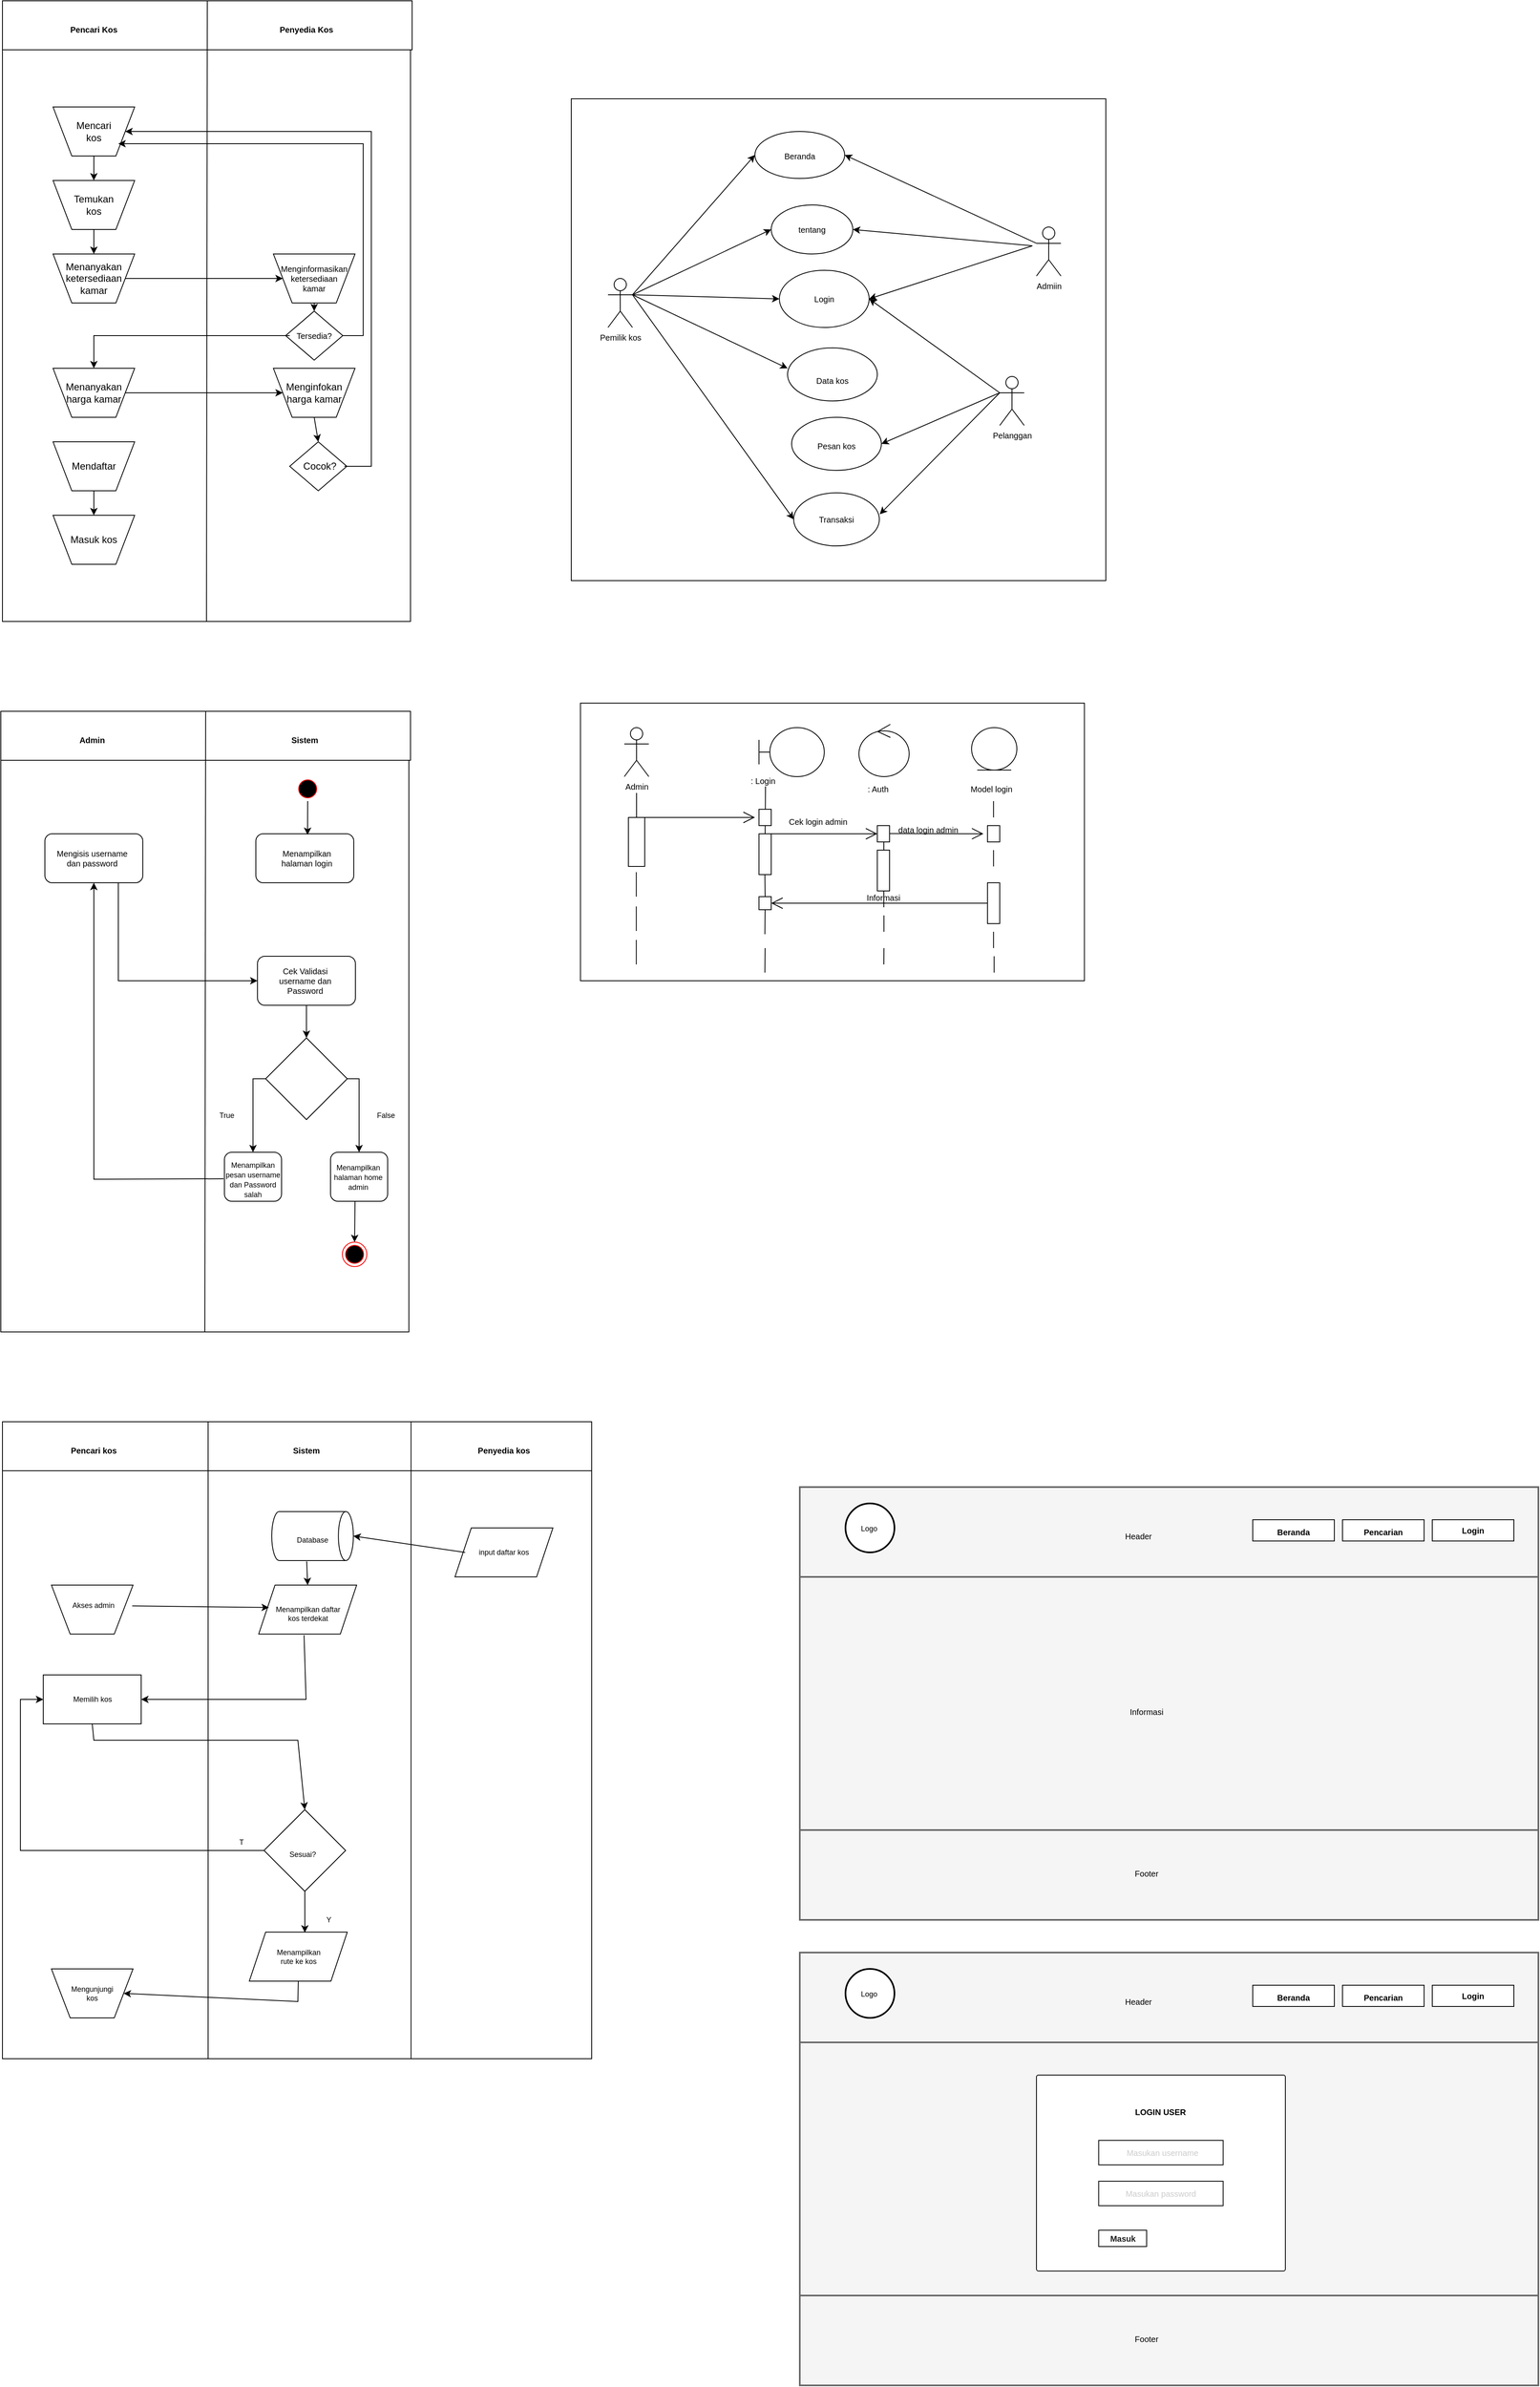<mxfile version="20.2.2" type="github">
  <diagram id="PYATxyedYa0FszgpphmH" name="Halaman-1">
    <mxGraphModel dx="2200" dy="1262" grid="1" gridSize="10" guides="1" tooltips="1" connect="1" arrows="1" fold="1" page="1" pageScale="1" pageWidth="827" pageHeight="1169" math="0" shadow="0">
      <root>
        <mxCell id="0" />
        <mxCell id="1" parent="0" />
        <mxCell id="aMIYp8ddDQIwAxlFogpo-73" value="" style="rounded=0;whiteSpace=wrap;html=1;fontSize=10;strokeWidth=1;" vertex="1" parent="1">
          <mxGeometry x="835" y="180" width="655" height="590" as="geometry" />
        </mxCell>
        <mxCell id="aMIYp8ddDQIwAxlFogpo-2" value="" style="rounded=0;whiteSpace=wrap;html=1;" vertex="1" parent="1">
          <mxGeometry x="138" y="60" width="500" height="760" as="geometry" />
        </mxCell>
        <mxCell id="aMIYp8ddDQIwAxlFogpo-3" value="" style="verticalLabelPosition=middle;verticalAlign=middle;html=1;shape=trapezoid;perimeter=trapezoidPerimeter;whiteSpace=wrap;size=0.23;arcSize=10;flipV=1;labelPosition=center;align=center;" vertex="1" parent="1">
          <mxGeometry x="200" y="190" width="100" height="60" as="geometry" />
        </mxCell>
        <mxCell id="aMIYp8ddDQIwAxlFogpo-4" value="Mencari kos" style="text;html=1;strokeColor=none;fillColor=none;align=center;verticalAlign=middle;whiteSpace=wrap;rounded=0;" vertex="1" parent="1">
          <mxGeometry x="220" y="205" width="60" height="30" as="geometry" />
        </mxCell>
        <mxCell id="aMIYp8ddDQIwAxlFogpo-5" value="" style="verticalLabelPosition=middle;verticalAlign=middle;html=1;shape=trapezoid;perimeter=trapezoidPerimeter;whiteSpace=wrap;size=0.23;arcSize=10;flipV=1;labelPosition=center;align=center;" vertex="1" parent="1">
          <mxGeometry x="200" y="280" width="100" height="60" as="geometry" />
        </mxCell>
        <mxCell id="aMIYp8ddDQIwAxlFogpo-6" value="Temukan kos" style="text;html=1;strokeColor=none;fillColor=none;align=center;verticalAlign=middle;whiteSpace=wrap;rounded=0;" vertex="1" parent="1">
          <mxGeometry x="220" y="295" width="60" height="30" as="geometry" />
        </mxCell>
        <mxCell id="aMIYp8ddDQIwAxlFogpo-7" value="" style="verticalLabelPosition=middle;verticalAlign=middle;html=1;shape=trapezoid;perimeter=trapezoidPerimeter;whiteSpace=wrap;size=0.23;arcSize=10;flipV=1;labelPosition=center;align=center;" vertex="1" parent="1">
          <mxGeometry x="200" y="370" width="100" height="60" as="geometry" />
        </mxCell>
        <mxCell id="aMIYp8ddDQIwAxlFogpo-8" value="Menanyakan ketersediaan kamar" style="text;html=1;strokeColor=none;fillColor=none;align=center;verticalAlign=middle;whiteSpace=wrap;rounded=0;" vertex="1" parent="1">
          <mxGeometry x="220" y="385" width="60" height="30" as="geometry" />
        </mxCell>
        <mxCell id="aMIYp8ddDQIwAxlFogpo-9" value="" style="verticalLabelPosition=middle;verticalAlign=middle;html=1;shape=trapezoid;perimeter=trapezoidPerimeter;whiteSpace=wrap;size=0.23;arcSize=10;flipV=1;labelPosition=center;align=center;" vertex="1" parent="1">
          <mxGeometry x="200" y="510" width="100" height="60" as="geometry" />
        </mxCell>
        <mxCell id="aMIYp8ddDQIwAxlFogpo-10" value="Menanyakan harga kamar" style="text;html=1;strokeColor=none;fillColor=none;align=center;verticalAlign=middle;whiteSpace=wrap;rounded=0;" vertex="1" parent="1">
          <mxGeometry x="220" y="525" width="60" height="30" as="geometry" />
        </mxCell>
        <mxCell id="aMIYp8ddDQIwAxlFogpo-13" value="" style="verticalLabelPosition=middle;verticalAlign=middle;html=1;shape=trapezoid;perimeter=trapezoidPerimeter;whiteSpace=wrap;size=0.23;arcSize=10;flipV=1;labelPosition=center;align=center;" vertex="1" parent="1">
          <mxGeometry x="200" y="600" width="100" height="60" as="geometry" />
        </mxCell>
        <mxCell id="aMIYp8ddDQIwAxlFogpo-14" value="Mendaftar" style="text;html=1;strokeColor=none;fillColor=none;align=center;verticalAlign=middle;whiteSpace=wrap;rounded=0;" vertex="1" parent="1">
          <mxGeometry x="220" y="615" width="60" height="30" as="geometry" />
        </mxCell>
        <mxCell id="aMIYp8ddDQIwAxlFogpo-15" value="" style="verticalLabelPosition=middle;verticalAlign=middle;html=1;shape=trapezoid;perimeter=trapezoidPerimeter;whiteSpace=wrap;size=0.23;arcSize=10;flipV=1;labelPosition=center;align=center;" vertex="1" parent="1">
          <mxGeometry x="200" y="690" width="100" height="60" as="geometry" />
        </mxCell>
        <mxCell id="aMIYp8ddDQIwAxlFogpo-16" value="Masuk kos" style="text;html=1;strokeColor=none;fillColor=none;align=center;verticalAlign=middle;whiteSpace=wrap;rounded=0;" vertex="1" parent="1">
          <mxGeometry x="220" y="705" width="60" height="30" as="geometry" />
        </mxCell>
        <mxCell id="aMIYp8ddDQIwAxlFogpo-17" value="" style="verticalLabelPosition=middle;verticalAlign=middle;html=1;shape=trapezoid;perimeter=trapezoidPerimeter;whiteSpace=wrap;size=0.23;arcSize=10;flipV=1;labelPosition=center;align=center;" vertex="1" parent="1">
          <mxGeometry x="470" y="370" width="100" height="60" as="geometry" />
        </mxCell>
        <mxCell id="aMIYp8ddDQIwAxlFogpo-18" value="Menginformasikan&lt;br style=&quot;font-size: 10px;&quot;&gt;ketersediaan kamar&lt;br style=&quot;font-size: 10px;&quot;&gt;" style="text;html=1;strokeColor=none;fillColor=none;align=center;verticalAlign=middle;whiteSpace=wrap;rounded=0;fontSize=10;" vertex="1" parent="1">
          <mxGeometry x="490" y="385" width="60" height="30" as="geometry" />
        </mxCell>
        <mxCell id="aMIYp8ddDQIwAxlFogpo-19" value="" style="verticalLabelPosition=middle;verticalAlign=middle;html=1;shape=trapezoid;perimeter=trapezoidPerimeter;whiteSpace=wrap;size=0.23;arcSize=10;flipV=1;labelPosition=center;align=center;" vertex="1" parent="1">
          <mxGeometry x="470" y="510" width="100" height="60" as="geometry" />
        </mxCell>
        <mxCell id="aMIYp8ddDQIwAxlFogpo-20" value="Menginfokan harga kamar" style="text;html=1;strokeColor=none;fillColor=none;align=center;verticalAlign=middle;whiteSpace=wrap;rounded=0;" vertex="1" parent="1">
          <mxGeometry x="490" y="525" width="60" height="30" as="geometry" />
        </mxCell>
        <mxCell id="aMIYp8ddDQIwAxlFogpo-21" value="" style="strokeWidth=1;html=1;shape=mxgraph.flowchart.decision;whiteSpace=wrap;" vertex="1" parent="1">
          <mxGeometry x="485" y="440" width="70" height="60" as="geometry" />
        </mxCell>
        <mxCell id="aMIYp8ddDQIwAxlFogpo-22" value="" style="strokeWidth=1;html=1;shape=mxgraph.flowchart.decision;whiteSpace=wrap;" vertex="1" parent="1">
          <mxGeometry x="490" y="600" width="70" height="60" as="geometry" />
        </mxCell>
        <mxCell id="aMIYp8ddDQIwAxlFogpo-23" value="Tersedia?" style="text;html=1;strokeColor=none;fillColor=none;align=center;verticalAlign=middle;whiteSpace=wrap;rounded=0;fontSize=10;" vertex="1" parent="1">
          <mxGeometry x="490" y="455" width="60" height="30" as="geometry" />
        </mxCell>
        <mxCell id="aMIYp8ddDQIwAxlFogpo-24" value="Cocok?" style="text;html=1;strokeColor=none;fillColor=none;align=center;verticalAlign=middle;whiteSpace=wrap;rounded=0;" vertex="1" parent="1">
          <mxGeometry x="497" y="615" width="60" height="30" as="geometry" />
        </mxCell>
        <mxCell id="aMIYp8ddDQIwAxlFogpo-27" value="" style="endArrow=classic;html=1;rounded=0;fontSize=10;exitX=0.5;exitY=1;exitDx=0;exitDy=0;" edge="1" parent="1" source="aMIYp8ddDQIwAxlFogpo-3" target="aMIYp8ddDQIwAxlFogpo-5">
          <mxGeometry width="50" height="50" relative="1" as="geometry">
            <mxPoint x="350" y="490" as="sourcePoint" />
            <mxPoint x="400" y="440" as="targetPoint" />
          </mxGeometry>
        </mxCell>
        <mxCell id="aMIYp8ddDQIwAxlFogpo-29" value="" style="endArrow=classic;html=1;rounded=0;fontSize=10;exitX=0.5;exitY=1;exitDx=0;exitDy=0;entryX=0.5;entryY=0;entryDx=0;entryDy=0;" edge="1" parent="1" source="aMIYp8ddDQIwAxlFogpo-5" target="aMIYp8ddDQIwAxlFogpo-7">
          <mxGeometry width="50" height="50" relative="1" as="geometry">
            <mxPoint x="260" y="260" as="sourcePoint" />
            <mxPoint x="260" y="290.0" as="targetPoint" />
          </mxGeometry>
        </mxCell>
        <mxCell id="aMIYp8ddDQIwAxlFogpo-30" value="" style="endArrow=classic;html=1;rounded=0;fontSize=10;exitX=1;exitY=0.5;exitDx=0;exitDy=0;entryX=0;entryY=0.5;entryDx=0;entryDy=0;" edge="1" parent="1" source="aMIYp8ddDQIwAxlFogpo-7" target="aMIYp8ddDQIwAxlFogpo-17">
          <mxGeometry width="50" height="50" relative="1" as="geometry">
            <mxPoint x="260" y="350.0" as="sourcePoint" />
            <mxPoint x="260" y="380.0" as="targetPoint" />
          </mxGeometry>
        </mxCell>
        <mxCell id="aMIYp8ddDQIwAxlFogpo-31" value="" style="endArrow=classic;html=1;rounded=0;fontSize=10;exitX=0.5;exitY=1;exitDx=0;exitDy=0;entryX=0.5;entryY=0;entryDx=0;entryDy=0;entryPerimeter=0;" edge="1" parent="1" source="aMIYp8ddDQIwAxlFogpo-17" target="aMIYp8ddDQIwAxlFogpo-21">
          <mxGeometry width="50" height="50" relative="1" as="geometry">
            <mxPoint x="298.5" y="410.0" as="sourcePoint" />
            <mxPoint x="491.5" y="410.0" as="targetPoint" />
          </mxGeometry>
        </mxCell>
        <mxCell id="aMIYp8ddDQIwAxlFogpo-32" value="" style="endArrow=classic;html=1;rounded=0;fontSize=10;entryX=1;entryY=0.5;entryDx=0;entryDy=0;exitX=1;exitY=0.5;exitDx=0;exitDy=0;" edge="1" parent="1" source="aMIYp8ddDQIwAxlFogpo-24" target="aMIYp8ddDQIwAxlFogpo-3">
          <mxGeometry width="50" height="50" relative="1" as="geometry">
            <mxPoint x="350" y="490" as="sourcePoint" />
            <mxPoint x="400" y="440" as="targetPoint" />
            <Array as="points">
              <mxPoint x="590" y="630" />
              <mxPoint x="590" y="220" />
            </Array>
          </mxGeometry>
        </mxCell>
        <mxCell id="aMIYp8ddDQIwAxlFogpo-34" value="" style="endArrow=classic;html=1;rounded=0;fontSize=10;entryX=1;entryY=1;entryDx=0;entryDy=0;exitX=1;exitY=0.5;exitDx=0;exitDy=0;exitPerimeter=0;" edge="1" parent="1" source="aMIYp8ddDQIwAxlFogpo-21" target="aMIYp8ddDQIwAxlFogpo-4">
          <mxGeometry width="50" height="50" relative="1" as="geometry">
            <mxPoint x="350" y="490" as="sourcePoint" />
            <mxPoint x="400" y="440" as="targetPoint" />
            <Array as="points">
              <mxPoint x="580" y="470" />
              <mxPoint x="580" y="235" />
            </Array>
          </mxGeometry>
        </mxCell>
        <mxCell id="aMIYp8ddDQIwAxlFogpo-35" value="" style="endArrow=classic;html=1;rounded=0;fontSize=10;exitX=0;exitY=0.5;exitDx=0;exitDy=0;entryX=0.5;entryY=0;entryDx=0;entryDy=0;" edge="1" parent="1" source="aMIYp8ddDQIwAxlFogpo-23" target="aMIYp8ddDQIwAxlFogpo-9">
          <mxGeometry width="50" height="50" relative="1" as="geometry">
            <mxPoint x="350" y="490" as="sourcePoint" />
            <mxPoint x="400" y="440" as="targetPoint" />
            <Array as="points">
              <mxPoint x="250" y="470" />
            </Array>
          </mxGeometry>
        </mxCell>
        <mxCell id="aMIYp8ddDQIwAxlFogpo-36" value="" style="endArrow=classic;html=1;rounded=0;fontSize=10;exitX=1;exitY=0.5;exitDx=0;exitDy=0;entryX=0;entryY=0.5;entryDx=0;entryDy=0;" edge="1" parent="1" source="aMIYp8ddDQIwAxlFogpo-9" target="aMIYp8ddDQIwAxlFogpo-19">
          <mxGeometry width="50" height="50" relative="1" as="geometry">
            <mxPoint x="300" y="490" as="sourcePoint" />
            <mxPoint x="350" y="440" as="targetPoint" />
          </mxGeometry>
        </mxCell>
        <mxCell id="aMIYp8ddDQIwAxlFogpo-37" value="" style="endArrow=classic;html=1;rounded=0;fontSize=10;entryX=0.5;entryY=0;entryDx=0;entryDy=0;entryPerimeter=0;exitX=0.5;exitY=1;exitDx=0;exitDy=0;" edge="1" parent="1" source="aMIYp8ddDQIwAxlFogpo-19" target="aMIYp8ddDQIwAxlFogpo-22">
          <mxGeometry width="50" height="50" relative="1" as="geometry">
            <mxPoint x="300" y="580" as="sourcePoint" />
            <mxPoint x="350" y="530" as="targetPoint" />
          </mxGeometry>
        </mxCell>
        <mxCell id="aMIYp8ddDQIwAxlFogpo-38" value="" style="endArrow=classic;html=1;rounded=0;fontSize=10;entryX=0.5;entryY=0;entryDx=0;entryDy=0;exitX=0.5;exitY=1;exitDx=0;exitDy=0;" edge="1" parent="1" source="aMIYp8ddDQIwAxlFogpo-13" target="aMIYp8ddDQIwAxlFogpo-15">
          <mxGeometry width="50" height="50" relative="1" as="geometry">
            <mxPoint x="200" y="610" as="sourcePoint" />
            <mxPoint x="250" y="560" as="targetPoint" />
          </mxGeometry>
        </mxCell>
        <mxCell id="aMIYp8ddDQIwAxlFogpo-39" value="" style="rounded=0;whiteSpace=wrap;html=1;fontSize=10;strokeWidth=1;" vertex="1" parent="1">
          <mxGeometry x="138" y="60" width="502" height="60" as="geometry" />
        </mxCell>
        <mxCell id="aMIYp8ddDQIwAxlFogpo-40" value="" style="endArrow=none;html=1;rounded=0;fontSize=10;entryX=0.5;entryY=0;entryDx=0;entryDy=0;exitX=0.5;exitY=1;exitDx=0;exitDy=0;" edge="1" parent="1" source="aMIYp8ddDQIwAxlFogpo-2" target="aMIYp8ddDQIwAxlFogpo-39">
          <mxGeometry width="50" height="50" relative="1" as="geometry">
            <mxPoint x="200" y="290" as="sourcePoint" />
            <mxPoint x="250" y="240" as="targetPoint" />
          </mxGeometry>
        </mxCell>
        <mxCell id="aMIYp8ddDQIwAxlFogpo-41" value="&lt;b&gt;Pencari Kos&lt;/b&gt;" style="text;html=1;strokeColor=none;fillColor=none;align=center;verticalAlign=middle;whiteSpace=wrap;rounded=0;fontSize=10;" vertex="1" parent="1">
          <mxGeometry x="220" y="80" width="60" height="30" as="geometry" />
        </mxCell>
        <mxCell id="aMIYp8ddDQIwAxlFogpo-42" value="&lt;b&gt;Penyedia Kos&lt;/b&gt;" style="text;html=1;strokeColor=none;fillColor=none;align=center;verticalAlign=middle;whiteSpace=wrap;rounded=0;fontSize=10;" vertex="1" parent="1">
          <mxGeometry x="468" y="80" width="85" height="30" as="geometry" />
        </mxCell>
        <mxCell id="aMIYp8ddDQIwAxlFogpo-43" value="Pemilik kos" style="shape=umlActor;verticalLabelPosition=bottom;verticalAlign=top;html=1;outlineConnect=0;fontSize=10;strokeWidth=1;" vertex="1" parent="1">
          <mxGeometry x="880" y="400" width="30" height="60" as="geometry" />
        </mxCell>
        <mxCell id="aMIYp8ddDQIwAxlFogpo-44" value="" style="ellipse;whiteSpace=wrap;html=1;fontSize=10;strokeWidth=1;" vertex="1" parent="1">
          <mxGeometry x="1060" y="220" width="110" height="57.5" as="geometry" />
        </mxCell>
        <mxCell id="aMIYp8ddDQIwAxlFogpo-45" value="" style="ellipse;whiteSpace=wrap;html=1;fontSize=10;strokeWidth=1;" vertex="1" parent="1">
          <mxGeometry x="1080" y="310" width="100" height="60" as="geometry" />
        </mxCell>
        <mxCell id="aMIYp8ddDQIwAxlFogpo-46" value="" style="ellipse;whiteSpace=wrap;html=1;fontSize=10;strokeWidth=1;" vertex="1" parent="1">
          <mxGeometry x="1090" y="390" width="110" height="70" as="geometry" />
        </mxCell>
        <mxCell id="aMIYp8ddDQIwAxlFogpo-48" value="" style="ellipse;whiteSpace=wrap;html=1;fontSize=10;strokeWidth=1;" vertex="1" parent="1">
          <mxGeometry x="1100" y="485" width="110" height="65" as="geometry" />
        </mxCell>
        <mxCell id="aMIYp8ddDQIwAxlFogpo-49" value="" style="ellipse;whiteSpace=wrap;html=1;fontSize=10;strokeWidth=1;" vertex="1" parent="1">
          <mxGeometry x="1105" y="570" width="110" height="65" as="geometry" />
        </mxCell>
        <mxCell id="aMIYp8ddDQIwAxlFogpo-50" value="" style="ellipse;whiteSpace=wrap;html=1;fontSize=10;strokeWidth=1;" vertex="1" parent="1">
          <mxGeometry x="1107.5" y="662.5" width="105" height="65" as="geometry" />
        </mxCell>
        <mxCell id="aMIYp8ddDQIwAxlFogpo-52" value="Beranda" style="text;html=1;strokeColor=none;fillColor=none;align=center;verticalAlign=middle;whiteSpace=wrap;rounded=0;fontSize=10;" vertex="1" parent="1">
          <mxGeometry x="1085" y="235" width="60" height="30" as="geometry" />
        </mxCell>
        <mxCell id="aMIYp8ddDQIwAxlFogpo-53" value="tentang" style="text;html=1;strokeColor=none;fillColor=none;align=center;verticalAlign=middle;whiteSpace=wrap;rounded=0;fontSize=10;" vertex="1" parent="1">
          <mxGeometry x="1100" y="325" width="60" height="30" as="geometry" />
        </mxCell>
        <mxCell id="aMIYp8ddDQIwAxlFogpo-54" value="Login" style="text;html=1;strokeColor=none;fillColor=none;align=center;verticalAlign=middle;whiteSpace=wrap;rounded=0;fontSize=10;" vertex="1" parent="1">
          <mxGeometry x="1115" y="410" width="60" height="30" as="geometry" />
        </mxCell>
        <mxCell id="aMIYp8ddDQIwAxlFogpo-55" value="Data kos" style="text;html=1;strokeColor=none;fillColor=none;align=center;verticalAlign=middle;whiteSpace=wrap;rounded=0;fontSize=10;" vertex="1" parent="1">
          <mxGeometry x="1125" y="510" width="60" height="30" as="geometry" />
        </mxCell>
        <mxCell id="aMIYp8ddDQIwAxlFogpo-56" value="Pesan kos" style="text;html=1;strokeColor=none;fillColor=none;align=center;verticalAlign=middle;whiteSpace=wrap;rounded=0;fontSize=10;" vertex="1" parent="1">
          <mxGeometry x="1130" y="590" width="60" height="30" as="geometry" />
        </mxCell>
        <mxCell id="aMIYp8ddDQIwAxlFogpo-57" value="Transaksi" style="text;html=1;strokeColor=none;fillColor=none;align=center;verticalAlign=middle;whiteSpace=wrap;rounded=0;fontSize=10;" vertex="1" parent="1">
          <mxGeometry x="1130" y="680" width="60" height="30" as="geometry" />
        </mxCell>
        <mxCell id="aMIYp8ddDQIwAxlFogpo-58" value="Admiin" style="shape=umlActor;verticalLabelPosition=bottom;verticalAlign=top;html=1;outlineConnect=0;fontSize=10;strokeWidth=1;" vertex="1" parent="1">
          <mxGeometry x="1405" y="337" width="30" height="60" as="geometry" />
        </mxCell>
        <mxCell id="aMIYp8ddDQIwAxlFogpo-59" value="Pelanggan" style="shape=umlActor;verticalLabelPosition=bottom;verticalAlign=top;html=1;outlineConnect=0;fontSize=10;strokeWidth=1;" vertex="1" parent="1">
          <mxGeometry x="1360" y="520" width="30" height="60" as="geometry" />
        </mxCell>
        <mxCell id="aMIYp8ddDQIwAxlFogpo-61" value="" style="endArrow=classic;html=1;rounded=0;fontSize=10;exitX=1;exitY=0.333;exitDx=0;exitDy=0;exitPerimeter=0;entryX=0;entryY=0.5;entryDx=0;entryDy=0;" edge="1" parent="1" source="aMIYp8ddDQIwAxlFogpo-43" target="aMIYp8ddDQIwAxlFogpo-44">
          <mxGeometry width="50" height="50" relative="1" as="geometry">
            <mxPoint x="1030" y="410" as="sourcePoint" />
            <mxPoint x="1080" y="360" as="targetPoint" />
          </mxGeometry>
        </mxCell>
        <mxCell id="aMIYp8ddDQIwAxlFogpo-62" value="" style="endArrow=classic;html=1;rounded=0;fontSize=10;entryX=0;entryY=0.5;entryDx=0;entryDy=0;" edge="1" parent="1" target="aMIYp8ddDQIwAxlFogpo-45">
          <mxGeometry width="50" height="50" relative="1" as="geometry">
            <mxPoint x="910" y="420" as="sourcePoint" />
            <mxPoint x="1070.0" y="258.75" as="targetPoint" />
          </mxGeometry>
        </mxCell>
        <mxCell id="aMIYp8ddDQIwAxlFogpo-63" value="" style="endArrow=classic;html=1;rounded=0;fontSize=10;entryX=0;entryY=0.5;entryDx=0;entryDy=0;exitX=1;exitY=0.333;exitDx=0;exitDy=0;exitPerimeter=0;" edge="1" parent="1" source="aMIYp8ddDQIwAxlFogpo-43" target="aMIYp8ddDQIwAxlFogpo-46">
          <mxGeometry width="50" height="50" relative="1" as="geometry">
            <mxPoint x="920" y="430" as="sourcePoint" />
            <mxPoint x="1090.0" y="350" as="targetPoint" />
          </mxGeometry>
        </mxCell>
        <mxCell id="aMIYp8ddDQIwAxlFogpo-64" value="" style="endArrow=classic;html=1;rounded=0;fontSize=10;entryX=0;entryY=0.385;entryDx=0;entryDy=0;entryPerimeter=0;" edge="1" parent="1" target="aMIYp8ddDQIwAxlFogpo-48">
          <mxGeometry width="50" height="50" relative="1" as="geometry">
            <mxPoint x="910" y="420" as="sourcePoint" />
            <mxPoint x="1100" y="435" as="targetPoint" />
          </mxGeometry>
        </mxCell>
        <mxCell id="aMIYp8ddDQIwAxlFogpo-65" value="" style="endArrow=classic;html=1;rounded=0;fontSize=10;entryX=0;entryY=0.5;entryDx=0;entryDy=0;" edge="1" parent="1" target="aMIYp8ddDQIwAxlFogpo-50">
          <mxGeometry width="50" height="50" relative="1" as="geometry">
            <mxPoint x="910" y="420" as="sourcePoint" />
            <mxPoint x="1110" y="520.025" as="targetPoint" />
          </mxGeometry>
        </mxCell>
        <mxCell id="aMIYp8ddDQIwAxlFogpo-66" value="" style="endArrow=classic;html=1;rounded=0;fontSize=10;entryX=1;entryY=0.5;entryDx=0;entryDy=0;exitX=0;exitY=0.333;exitDx=0;exitDy=0;exitPerimeter=0;" edge="1" parent="1" source="aMIYp8ddDQIwAxlFogpo-58" target="aMIYp8ddDQIwAxlFogpo-44">
          <mxGeometry width="50" height="50" relative="1" as="geometry">
            <mxPoint x="1130" y="420" as="sourcePoint" />
            <mxPoint x="1180" y="370" as="targetPoint" />
          </mxGeometry>
        </mxCell>
        <mxCell id="aMIYp8ddDQIwAxlFogpo-67" value="" style="endArrow=classic;html=1;rounded=0;fontSize=10;entryX=1;entryY=0.5;entryDx=0;entryDy=0;" edge="1" parent="1" target="aMIYp8ddDQIwAxlFogpo-45">
          <mxGeometry width="50" height="50" relative="1" as="geometry">
            <mxPoint x="1400" y="360" as="sourcePoint" />
            <mxPoint x="1180" y="258.75" as="targetPoint" />
          </mxGeometry>
        </mxCell>
        <mxCell id="aMIYp8ddDQIwAxlFogpo-68" value="" style="endArrow=classic;html=1;rounded=0;fontSize=10;entryX=1;entryY=0.5;entryDx=0;entryDy=0;" edge="1" parent="1" target="aMIYp8ddDQIwAxlFogpo-46">
          <mxGeometry width="50" height="50" relative="1" as="geometry">
            <mxPoint x="1400" y="360" as="sourcePoint" />
            <mxPoint x="1190" y="350" as="targetPoint" />
          </mxGeometry>
        </mxCell>
        <mxCell id="aMIYp8ddDQIwAxlFogpo-69" value="" style="endArrow=classic;html=1;rounded=0;fontSize=10;exitX=0;exitY=0.333;exitDx=0;exitDy=0;exitPerimeter=0;entryX=1;entryY=0.5;entryDx=0;entryDy=0;" edge="1" parent="1" source="aMIYp8ddDQIwAxlFogpo-59" target="aMIYp8ddDQIwAxlFogpo-46">
          <mxGeometry width="50" height="50" relative="1" as="geometry">
            <mxPoint x="1110" y="520" as="sourcePoint" />
            <mxPoint x="1160" y="470" as="targetPoint" />
          </mxGeometry>
        </mxCell>
        <mxCell id="aMIYp8ddDQIwAxlFogpo-71" value="" style="endArrow=classic;html=1;rounded=0;fontSize=10;exitX=0;exitY=0.333;exitDx=0;exitDy=0;exitPerimeter=0;entryX=1;entryY=0.5;entryDx=0;entryDy=0;" edge="1" parent="1" source="aMIYp8ddDQIwAxlFogpo-59" target="aMIYp8ddDQIwAxlFogpo-49">
          <mxGeometry width="50" height="50" relative="1" as="geometry">
            <mxPoint x="1110" y="520" as="sourcePoint" />
            <mxPoint x="1160" y="470" as="targetPoint" />
          </mxGeometry>
        </mxCell>
        <mxCell id="aMIYp8ddDQIwAxlFogpo-72" value="" style="endArrow=classic;html=1;rounded=0;fontSize=10;exitX=0;exitY=0.333;exitDx=0;exitDy=0;exitPerimeter=0;entryX=1.005;entryY=0.403;entryDx=0;entryDy=0;entryPerimeter=0;" edge="1" parent="1" source="aMIYp8ddDQIwAxlFogpo-59" target="aMIYp8ddDQIwAxlFogpo-50">
          <mxGeometry width="50" height="50" relative="1" as="geometry">
            <mxPoint x="1370" y="550" as="sourcePoint" />
            <mxPoint x="1225.0" y="612.5" as="targetPoint" />
          </mxGeometry>
        </mxCell>
        <mxCell id="aMIYp8ddDQIwAxlFogpo-74" value="" style="rounded=0;whiteSpace=wrap;html=1;fontSize=10;strokeWidth=1;" vertex="1" parent="1">
          <mxGeometry x="846.25" y="920" width="617.5" height="340" as="geometry" />
        </mxCell>
        <mxCell id="aMIYp8ddDQIwAxlFogpo-75" value="Admin" style="shape=umlActor;verticalLabelPosition=bottom;verticalAlign=top;html=1;outlineConnect=0;fontSize=10;strokeWidth=1;" vertex="1" parent="1">
          <mxGeometry x="900" y="950" width="30" height="60" as="geometry" />
        </mxCell>
        <mxCell id="aMIYp8ddDQIwAxlFogpo-79" value="" style="rounded=0;whiteSpace=wrap;html=1;fontSize=10;strokeWidth=1;" vertex="1" parent="1">
          <mxGeometry x="905" y="1060" width="20" height="60" as="geometry" />
        </mxCell>
        <mxCell id="aMIYp8ddDQIwAxlFogpo-81" value="" style="endArrow=none;html=1;rounded=0;fontSize=10;exitX=0.5;exitY=0;exitDx=0;exitDy=0;" edge="1" parent="1" source="aMIYp8ddDQIwAxlFogpo-79">
          <mxGeometry width="50" height="50" relative="1" as="geometry">
            <mxPoint x="1030" y="1100" as="sourcePoint" />
            <mxPoint x="915" y="1030" as="targetPoint" />
          </mxGeometry>
        </mxCell>
        <mxCell id="aMIYp8ddDQIwAxlFogpo-84" value="" style="shape=umlBoundary;whiteSpace=wrap;html=1;fontSize=10;strokeWidth=1;" vertex="1" parent="1">
          <mxGeometry x="1065" y="950" width="80" height="60" as="geometry" />
        </mxCell>
        <mxCell id="aMIYp8ddDQIwAxlFogpo-86" value=": Login" style="text;html=1;strokeColor=none;fillColor=none;align=center;verticalAlign=middle;whiteSpace=wrap;rounded=0;fontSize=10;" vertex="1" parent="1">
          <mxGeometry x="1040" y="1000" width="60" height="30" as="geometry" />
        </mxCell>
        <mxCell id="aMIYp8ddDQIwAxlFogpo-87" value="" style="endArrow=none;html=1;rounded=0;fontSize=10;exitX=0.5;exitY=0;exitDx=0;exitDy=0;" edge="1" parent="1" source="aMIYp8ddDQIwAxlFogpo-89">
          <mxGeometry width="50" height="50" relative="1" as="geometry">
            <mxPoint x="1073" y="1052" as="sourcePoint" />
            <mxPoint x="1073" y="1022" as="targetPoint" />
          </mxGeometry>
        </mxCell>
        <mxCell id="aMIYp8ddDQIwAxlFogpo-88" value="" style="rounded=0;whiteSpace=wrap;html=1;fontSize=10;strokeWidth=1;" vertex="1" parent="1">
          <mxGeometry x="1065" y="1050" width="15" height="20" as="geometry" />
        </mxCell>
        <mxCell id="aMIYp8ddDQIwAxlFogpo-89" value="" style="rounded=0;whiteSpace=wrap;html=1;fontSize=10;strokeWidth=1;" vertex="1" parent="1">
          <mxGeometry x="1065" y="1080" width="15" height="50" as="geometry" />
        </mxCell>
        <mxCell id="aMIYp8ddDQIwAxlFogpo-90" value="" style="rounded=0;whiteSpace=wrap;html=1;fontSize=10;strokeWidth=1;" vertex="1" parent="1">
          <mxGeometry x="1065" y="1157" width="15" height="16" as="geometry" />
        </mxCell>
        <mxCell id="aMIYp8ddDQIwAxlFogpo-91" value="" style="rounded=0;whiteSpace=wrap;html=1;fontSize=10;strokeWidth=1;" vertex="1" parent="1">
          <mxGeometry x="1210" y="1070" width="15" height="20" as="geometry" />
        </mxCell>
        <mxCell id="aMIYp8ddDQIwAxlFogpo-92" value="" style="rounded=0;whiteSpace=wrap;html=1;fontSize=10;strokeWidth=1;" vertex="1" parent="1">
          <mxGeometry x="1210" y="1100" width="15" height="50" as="geometry" />
        </mxCell>
        <mxCell id="aMIYp8ddDQIwAxlFogpo-93" value="" style="rounded=0;whiteSpace=wrap;html=1;fontSize=10;strokeWidth=1;" vertex="1" parent="1">
          <mxGeometry x="1345" y="1070" width="15" height="20" as="geometry" />
        </mxCell>
        <mxCell id="aMIYp8ddDQIwAxlFogpo-94" value="" style="rounded=0;whiteSpace=wrap;html=1;fontSize=10;strokeWidth=1;" vertex="1" parent="1">
          <mxGeometry x="1345" y="1140" width="15" height="50" as="geometry" />
        </mxCell>
        <mxCell id="aMIYp8ddDQIwAxlFogpo-95" value="" style="ellipse;shape=umlControl;whiteSpace=wrap;html=1;fontSize=10;strokeWidth=1;" vertex="1" parent="1">
          <mxGeometry x="1187.5" y="946" width="61.5" height="64" as="geometry" />
        </mxCell>
        <mxCell id="aMIYp8ddDQIwAxlFogpo-96" value=": Auth" style="text;html=1;strokeColor=none;fillColor=none;align=center;verticalAlign=middle;whiteSpace=wrap;rounded=0;fontSize=10;" vertex="1" parent="1">
          <mxGeometry x="1181" y="1010" width="60" height="30" as="geometry" />
        </mxCell>
        <mxCell id="aMIYp8ddDQIwAxlFogpo-97" value="Model login" style="text;html=1;strokeColor=none;fillColor=none;align=center;verticalAlign=middle;whiteSpace=wrap;rounded=0;fontSize=10;" vertex="1" parent="1">
          <mxGeometry x="1320" y="1010" width="60" height="30" as="geometry" />
        </mxCell>
        <mxCell id="aMIYp8ddDQIwAxlFogpo-98" value="" style="ellipse;shape=umlEntity;whiteSpace=wrap;html=1;fontSize=10;strokeWidth=1;" vertex="1" parent="1">
          <mxGeometry x="1325.5" y="950" width="55.5" height="52" as="geometry" />
        </mxCell>
        <mxCell id="aMIYp8ddDQIwAxlFogpo-99" value="" style="endArrow=open;endFill=1;endSize=12;html=1;rounded=0;fontSize=10;" edge="1" parent="1">
          <mxGeometry width="160" relative="1" as="geometry">
            <mxPoint x="925" y="1060" as="sourcePoint" />
            <mxPoint x="1060" y="1060" as="targetPoint" />
          </mxGeometry>
        </mxCell>
        <mxCell id="aMIYp8ddDQIwAxlFogpo-100" value="" style="endArrow=open;endFill=1;endSize=12;html=1;rounded=0;fontSize=10;" edge="1" parent="1">
          <mxGeometry width="160" relative="1" as="geometry">
            <mxPoint x="1077.5" y="1080" as="sourcePoint" />
            <mxPoint x="1210" y="1080" as="targetPoint" />
          </mxGeometry>
        </mxCell>
        <mxCell id="aMIYp8ddDQIwAxlFogpo-102" value="" style="endArrow=open;endFill=1;endSize=12;html=1;rounded=0;fontSize=10;" edge="1" parent="1">
          <mxGeometry width="160" relative="1" as="geometry">
            <mxPoint x="1225" y="1079.74" as="sourcePoint" />
            <mxPoint x="1340" y="1080" as="targetPoint" />
          </mxGeometry>
        </mxCell>
        <mxCell id="aMIYp8ddDQIwAxlFogpo-103" value="" style="endArrow=open;endFill=1;endSize=12;html=1;rounded=0;fontSize=10;entryX=1;entryY=0.5;entryDx=0;entryDy=0;exitX=0;exitY=0.5;exitDx=0;exitDy=0;" edge="1" parent="1" source="aMIYp8ddDQIwAxlFogpo-94" target="aMIYp8ddDQIwAxlFogpo-90">
          <mxGeometry width="160" relative="1" as="geometry">
            <mxPoint x="1215" y="1140" as="sourcePoint" />
            <mxPoint x="1330" y="1140.26" as="targetPoint" />
          </mxGeometry>
        </mxCell>
        <mxCell id="aMIYp8ddDQIwAxlFogpo-104" value="" style="endArrow=none;html=1;rounded=0;fontSize=10;exitX=0.5;exitY=0;exitDx=0;exitDy=0;" edge="1" parent="1" source="aMIYp8ddDQIwAxlFogpo-90">
          <mxGeometry width="50" height="50" relative="1" as="geometry">
            <mxPoint x="1072" y="1160" as="sourcePoint" />
            <mxPoint x="1072.24" y="1130" as="targetPoint" />
          </mxGeometry>
        </mxCell>
        <mxCell id="aMIYp8ddDQIwAxlFogpo-106" value="" style="endArrow=none;html=1;rounded=0;fontSize=10;" edge="1" parent="1">
          <mxGeometry width="50" height="50" relative="1" as="geometry">
            <mxPoint x="1072.24" y="1203" as="sourcePoint" />
            <mxPoint x="1072.48" y="1173" as="targetPoint" />
          </mxGeometry>
        </mxCell>
        <mxCell id="aMIYp8ddDQIwAxlFogpo-107" value="" style="endArrow=none;html=1;rounded=0;fontSize=10;" edge="1" parent="1">
          <mxGeometry width="50" height="50" relative="1" as="geometry">
            <mxPoint x="1072.24" y="1250" as="sourcePoint" />
            <mxPoint x="1072.48" y="1220" as="targetPoint" />
          </mxGeometry>
        </mxCell>
        <mxCell id="aMIYp8ddDQIwAxlFogpo-108" value="Cek login admin" style="text;html=1;strokeColor=none;fillColor=none;align=center;verticalAlign=middle;whiteSpace=wrap;rounded=0;fontSize=10;" vertex="1" parent="1">
          <mxGeometry x="1090" y="1050" width="95" height="30" as="geometry" />
        </mxCell>
        <mxCell id="aMIYp8ddDQIwAxlFogpo-109" value="data login admin" style="text;html=1;strokeColor=none;fillColor=none;align=center;verticalAlign=middle;whiteSpace=wrap;rounded=0;fontSize=10;" vertex="1" parent="1">
          <mxGeometry x="1225" y="1060" width="95" height="30" as="geometry" />
        </mxCell>
        <mxCell id="aMIYp8ddDQIwAxlFogpo-110" value="Informasi" style="text;html=1;strokeColor=none;fillColor=none;align=center;verticalAlign=middle;whiteSpace=wrap;rounded=0;fontSize=10;" vertex="1" parent="1">
          <mxGeometry x="1170" y="1143" width="95" height="30" as="geometry" />
        </mxCell>
        <mxCell id="aMIYp8ddDQIwAxlFogpo-111" value="" style="endArrow=none;html=1;rounded=0;fontSize=10;" edge="1" parent="1">
          <mxGeometry width="50" height="50" relative="1" as="geometry">
            <mxPoint x="1218" y="1100" as="sourcePoint" />
            <mxPoint x="1217.99" y="1090" as="targetPoint" />
          </mxGeometry>
        </mxCell>
        <mxCell id="aMIYp8ddDQIwAxlFogpo-112" value="" style="endArrow=none;html=1;rounded=0;fontSize=10;" edge="1" parent="1">
          <mxGeometry width="50" height="50" relative="1" as="geometry">
            <mxPoint x="1218" y="1170" as="sourcePoint" />
            <mxPoint x="1217.99" y="1150" as="targetPoint" />
          </mxGeometry>
        </mxCell>
        <mxCell id="aMIYp8ddDQIwAxlFogpo-113" value="" style="endArrow=none;html=1;rounded=0;fontSize=10;" edge="1" parent="1">
          <mxGeometry width="50" height="50" relative="1" as="geometry">
            <mxPoint x="1218.14" y="1200" as="sourcePoint" />
            <mxPoint x="1218.13" y="1180" as="targetPoint" />
          </mxGeometry>
        </mxCell>
        <mxCell id="aMIYp8ddDQIwAxlFogpo-114" value="" style="endArrow=none;html=1;rounded=0;fontSize=10;" edge="1" parent="1">
          <mxGeometry width="50" height="50" relative="1" as="geometry">
            <mxPoint x="1218" y="1240" as="sourcePoint" />
            <mxPoint x="1218.13" y="1220" as="targetPoint" />
          </mxGeometry>
        </mxCell>
        <mxCell id="aMIYp8ddDQIwAxlFogpo-115" value="" style="endArrow=none;html=1;rounded=0;fontSize=10;" edge="1" parent="1">
          <mxGeometry width="50" height="50" relative="1" as="geometry">
            <mxPoint x="1352.37" y="1120" as="sourcePoint" />
            <mxPoint x="1352.36" y="1100" as="targetPoint" />
          </mxGeometry>
        </mxCell>
        <mxCell id="aMIYp8ddDQIwAxlFogpo-116" value="" style="endArrow=none;html=1;rounded=0;fontSize=10;" edge="1" parent="1">
          <mxGeometry width="50" height="50" relative="1" as="geometry">
            <mxPoint x="1352.37" y="1060" as="sourcePoint" />
            <mxPoint x="1352.36" y="1040" as="targetPoint" />
          </mxGeometry>
        </mxCell>
        <mxCell id="aMIYp8ddDQIwAxlFogpo-117" value="" style="endArrow=none;html=1;rounded=0;fontSize=10;" edge="1" parent="1">
          <mxGeometry width="50" height="50" relative="1" as="geometry">
            <mxPoint x="1352.37" y="1220" as="sourcePoint" />
            <mxPoint x="1352.36" y="1200" as="targetPoint" />
          </mxGeometry>
        </mxCell>
        <mxCell id="aMIYp8ddDQIwAxlFogpo-118" value="" style="endArrow=none;html=1;rounded=0;fontSize=10;" edge="1" parent="1">
          <mxGeometry width="50" height="50" relative="1" as="geometry">
            <mxPoint x="1353.12" y="1250" as="sourcePoint" />
            <mxPoint x="1353.11" y="1230" as="targetPoint" />
          </mxGeometry>
        </mxCell>
        <mxCell id="aMIYp8ddDQIwAxlFogpo-119" value="" style="endArrow=none;html=1;rounded=0;fontSize=10;exitX=0.5;exitY=0;exitDx=0;exitDy=0;" edge="1" parent="1">
          <mxGeometry width="50" height="50" relative="1" as="geometry">
            <mxPoint x="914.69" y="1157" as="sourcePoint" />
            <mxPoint x="914.69" y="1127" as="targetPoint" />
          </mxGeometry>
        </mxCell>
        <mxCell id="aMIYp8ddDQIwAxlFogpo-120" value="" style="endArrow=none;html=1;rounded=0;fontSize=10;exitX=0.5;exitY=0;exitDx=0;exitDy=0;" edge="1" parent="1">
          <mxGeometry width="50" height="50" relative="1" as="geometry">
            <mxPoint x="914.69" y="1199.0" as="sourcePoint" />
            <mxPoint x="914.69" y="1169.0" as="targetPoint" />
          </mxGeometry>
        </mxCell>
        <mxCell id="aMIYp8ddDQIwAxlFogpo-121" value="" style="endArrow=none;html=1;rounded=0;fontSize=10;exitX=0.5;exitY=0;exitDx=0;exitDy=0;" edge="1" parent="1">
          <mxGeometry width="50" height="50" relative="1" as="geometry">
            <mxPoint x="914.69" y="1240.0" as="sourcePoint" />
            <mxPoint x="914.69" y="1210.0" as="targetPoint" />
          </mxGeometry>
        </mxCell>
        <mxCell id="aMIYp8ddDQIwAxlFogpo-122" value="" style="rounded=0;whiteSpace=wrap;html=1;" vertex="1" parent="1">
          <mxGeometry x="136" y="930" width="500" height="760" as="geometry" />
        </mxCell>
        <mxCell id="aMIYp8ddDQIwAxlFogpo-153" value="" style="rounded=0;whiteSpace=wrap;html=1;fontSize=10;strokeWidth=1;" vertex="1" parent="1">
          <mxGeometry x="136" y="930" width="502" height="60" as="geometry" />
        </mxCell>
        <mxCell id="aMIYp8ddDQIwAxlFogpo-154" value="" style="endArrow=none;html=1;rounded=0;fontSize=10;entryX=0.5;entryY=0;entryDx=0;entryDy=0;exitX=0.5;exitY=1;exitDx=0;exitDy=0;" edge="1" parent="1" source="aMIYp8ddDQIwAxlFogpo-122" target="aMIYp8ddDQIwAxlFogpo-153">
          <mxGeometry width="50" height="50" relative="1" as="geometry">
            <mxPoint x="198" y="1160" as="sourcePoint" />
            <mxPoint x="248" y="1110" as="targetPoint" />
          </mxGeometry>
        </mxCell>
        <mxCell id="aMIYp8ddDQIwAxlFogpo-155" value="&lt;b&gt;Admin&lt;/b&gt;" style="text;html=1;strokeColor=none;fillColor=none;align=center;verticalAlign=middle;whiteSpace=wrap;rounded=0;fontSize=10;" vertex="1" parent="1">
          <mxGeometry x="218" y="950" width="60" height="30" as="geometry" />
        </mxCell>
        <mxCell id="aMIYp8ddDQIwAxlFogpo-156" value="&lt;b&gt;Sistem&lt;/b&gt;" style="text;html=1;strokeColor=none;fillColor=none;align=center;verticalAlign=middle;whiteSpace=wrap;rounded=0;fontSize=10;" vertex="1" parent="1">
          <mxGeometry x="466" y="950" width="85" height="30" as="geometry" />
        </mxCell>
        <mxCell id="aMIYp8ddDQIwAxlFogpo-157" value="" style="rounded=1;whiteSpace=wrap;html=1;fontSize=10;strokeWidth=1;" vertex="1" parent="1">
          <mxGeometry x="190" y="1080" width="120" height="60" as="geometry" />
        </mxCell>
        <mxCell id="aMIYp8ddDQIwAxlFogpo-158" value="" style="rounded=1;whiteSpace=wrap;html=1;fontSize=10;strokeWidth=1;" vertex="1" parent="1">
          <mxGeometry x="448.5" y="1080" width="120" height="60" as="geometry" />
        </mxCell>
        <mxCell id="aMIYp8ddDQIwAxlFogpo-159" value="" style="rounded=1;whiteSpace=wrap;html=1;fontSize=10;strokeWidth=1;" vertex="1" parent="1">
          <mxGeometry x="450.5" y="1230" width="120" height="60" as="geometry" />
        </mxCell>
        <mxCell id="aMIYp8ddDQIwAxlFogpo-160" value="" style="strokeWidth=1;html=1;shape=mxgraph.flowchart.decision;whiteSpace=wrap;fontSize=10;" vertex="1" parent="1">
          <mxGeometry x="460.5" y="1330" width="100" height="100" as="geometry" />
        </mxCell>
        <mxCell id="aMIYp8ddDQIwAxlFogpo-161" value="" style="rounded=1;whiteSpace=wrap;html=1;fontSize=10;strokeWidth=1;" vertex="1" parent="1">
          <mxGeometry x="410" y="1470" width="70" height="60" as="geometry" />
        </mxCell>
        <mxCell id="aMIYp8ddDQIwAxlFogpo-165" value="" style="rounded=1;whiteSpace=wrap;html=1;fontSize=10;strokeWidth=1;" vertex="1" parent="1">
          <mxGeometry x="540" y="1470" width="70" height="60" as="geometry" />
        </mxCell>
        <mxCell id="aMIYp8ddDQIwAxlFogpo-166" value="Mengisis username dan password" style="text;html=1;strokeColor=none;fillColor=none;align=center;verticalAlign=middle;whiteSpace=wrap;rounded=0;fontSize=10;" vertex="1" parent="1">
          <mxGeometry x="202" y="1095" width="92" height="30" as="geometry" />
        </mxCell>
        <mxCell id="aMIYp8ddDQIwAxlFogpo-167" value="Menampilkan halaman login" style="text;html=1;strokeColor=none;fillColor=none;align=center;verticalAlign=middle;whiteSpace=wrap;rounded=0;fontSize=10;" vertex="1" parent="1">
          <mxGeometry x="465" y="1095" width="92" height="30" as="geometry" />
        </mxCell>
        <mxCell id="aMIYp8ddDQIwAxlFogpo-168" value="Cek Validasi username dan Password" style="text;html=1;strokeColor=none;fillColor=none;align=center;verticalAlign=middle;whiteSpace=wrap;rounded=0;fontSize=10;" vertex="1" parent="1">
          <mxGeometry x="462.5" y="1245" width="92" height="30" as="geometry" />
        </mxCell>
        <mxCell id="aMIYp8ddDQIwAxlFogpo-169" value="&lt;font style=&quot;font-size: 9px;&quot;&gt;Menampilkan pesan username dan Password salah&lt;/font&gt;" style="text;html=1;strokeColor=none;fillColor=none;align=center;verticalAlign=middle;whiteSpace=wrap;rounded=0;fontSize=10;" vertex="1" parent="1">
          <mxGeometry x="409" y="1490" width="72" height="25" as="geometry" />
        </mxCell>
        <mxCell id="aMIYp8ddDQIwAxlFogpo-170" value="&lt;font style=&quot;font-size: 9px;&quot;&gt;Menampilkan halaman home admin&lt;/font&gt;" style="text;html=1;strokeColor=none;fillColor=none;align=center;verticalAlign=middle;whiteSpace=wrap;rounded=0;fontSize=10;" vertex="1" parent="1">
          <mxGeometry x="538" y="1487.5" width="72" height="25" as="geometry" />
        </mxCell>
        <mxCell id="aMIYp8ddDQIwAxlFogpo-171" value="" style="endArrow=classic;html=1;rounded=0;fontSize=9;entryX=0.5;entryY=1;entryDx=0;entryDy=0;exitX=0;exitY=0.5;exitDx=0;exitDy=0;" edge="1" parent="1" source="aMIYp8ddDQIwAxlFogpo-169" target="aMIYp8ddDQIwAxlFogpo-157">
          <mxGeometry width="50" height="50" relative="1" as="geometry">
            <mxPoint x="300" y="1410" as="sourcePoint" />
            <mxPoint x="350" y="1360" as="targetPoint" />
            <Array as="points">
              <mxPoint x="250" y="1503" />
            </Array>
          </mxGeometry>
        </mxCell>
        <mxCell id="aMIYp8ddDQIwAxlFogpo-172" value="" style="endArrow=classic;html=1;rounded=0;fontSize=9;exitX=0.75;exitY=1;exitDx=0;exitDy=0;entryX=0;entryY=0.5;entryDx=0;entryDy=0;" edge="1" parent="1" source="aMIYp8ddDQIwAxlFogpo-157" target="aMIYp8ddDQIwAxlFogpo-159">
          <mxGeometry width="50" height="50" relative="1" as="geometry">
            <mxPoint x="350" y="1380" as="sourcePoint" />
            <mxPoint x="400" y="1330" as="targetPoint" />
            <Array as="points">
              <mxPoint x="280" y="1260" />
            </Array>
          </mxGeometry>
        </mxCell>
        <mxCell id="aMIYp8ddDQIwAxlFogpo-173" value="" style="endArrow=classic;html=1;rounded=0;fontSize=9;entryX=0.5;entryY=0;entryDx=0;entryDy=0;entryPerimeter=0;exitX=0.5;exitY=1;exitDx=0;exitDy=0;" edge="1" parent="1" source="aMIYp8ddDQIwAxlFogpo-159" target="aMIYp8ddDQIwAxlFogpo-160">
          <mxGeometry width="50" height="50" relative="1" as="geometry">
            <mxPoint x="300" y="1420" as="sourcePoint" />
            <mxPoint x="350" y="1370" as="targetPoint" />
          </mxGeometry>
        </mxCell>
        <mxCell id="aMIYp8ddDQIwAxlFogpo-174" value="" style="endArrow=classic;html=1;rounded=0;fontSize=9;entryX=0.5;entryY=0;entryDx=0;entryDy=0;exitX=0;exitY=0.5;exitDx=0;exitDy=0;exitPerimeter=0;" edge="1" parent="1" source="aMIYp8ddDQIwAxlFogpo-160" target="aMIYp8ddDQIwAxlFogpo-161">
          <mxGeometry width="50" height="50" relative="1" as="geometry">
            <mxPoint x="520.5" y="1300" as="sourcePoint" />
            <mxPoint x="520.5" y="1340" as="targetPoint" />
            <Array as="points">
              <mxPoint x="445" y="1380" />
            </Array>
          </mxGeometry>
        </mxCell>
        <mxCell id="aMIYp8ddDQIwAxlFogpo-175" value="" style="endArrow=classic;html=1;rounded=0;fontSize=9;entryX=0.5;entryY=0;entryDx=0;entryDy=0;exitX=1;exitY=0.5;exitDx=0;exitDy=0;exitPerimeter=0;" edge="1" parent="1" source="aMIYp8ddDQIwAxlFogpo-160" target="aMIYp8ddDQIwAxlFogpo-165">
          <mxGeometry width="50" height="50" relative="1" as="geometry">
            <mxPoint x="520.5" y="1300" as="sourcePoint" />
            <mxPoint x="520.5" y="1340" as="targetPoint" />
            <Array as="points">
              <mxPoint x="575" y="1380" />
            </Array>
          </mxGeometry>
        </mxCell>
        <mxCell id="aMIYp8ddDQIwAxlFogpo-176" value="" style="ellipse;html=1;shape=endState;fillColor=#000000;strokeColor=#ff0000;fontSize=9;" vertex="1" parent="1">
          <mxGeometry x="554.5" y="1580" width="30" height="30" as="geometry" />
        </mxCell>
        <mxCell id="aMIYp8ddDQIwAxlFogpo-177" value="" style="endArrow=classic;html=1;rounded=0;fontSize=9;entryX=0.5;entryY=0;entryDx=0;entryDy=0;exitX=0.429;exitY=1;exitDx=0;exitDy=0;exitPerimeter=0;" edge="1" parent="1" source="aMIYp8ddDQIwAxlFogpo-165" target="aMIYp8ddDQIwAxlFogpo-176">
          <mxGeometry width="50" height="50" relative="1" as="geometry">
            <mxPoint x="340" y="1480" as="sourcePoint" />
            <mxPoint x="390" y="1430" as="targetPoint" />
          </mxGeometry>
        </mxCell>
        <mxCell id="aMIYp8ddDQIwAxlFogpo-178" value="" style="ellipse;html=1;shape=startState;fillColor=#000000;strokeColor=#ff0000;fontSize=9;" vertex="1" parent="1">
          <mxGeometry x="497" y="1010" width="30" height="30" as="geometry" />
        </mxCell>
        <mxCell id="aMIYp8ddDQIwAxlFogpo-180" value="" style="endArrow=classic;html=1;rounded=0;fontSize=9;entryX=0.528;entryY=0.023;entryDx=0;entryDy=0;entryPerimeter=0;exitX=0.5;exitY=1;exitDx=0;exitDy=0;" edge="1" parent="1" source="aMIYp8ddDQIwAxlFogpo-178" target="aMIYp8ddDQIwAxlFogpo-158">
          <mxGeometry width="50" height="50" relative="1" as="geometry">
            <mxPoint x="380" y="1170" as="sourcePoint" />
            <mxPoint x="430" y="1120" as="targetPoint" />
          </mxGeometry>
        </mxCell>
        <mxCell id="aMIYp8ddDQIwAxlFogpo-181" value="True" style="text;html=1;strokeColor=none;fillColor=none;align=center;verticalAlign=middle;whiteSpace=wrap;rounded=0;fontSize=9;" vertex="1" parent="1">
          <mxGeometry x="383" y="1410" width="60" height="30" as="geometry" />
        </mxCell>
        <mxCell id="aMIYp8ddDQIwAxlFogpo-182" value="False" style="text;html=1;strokeColor=none;fillColor=none;align=center;verticalAlign=middle;whiteSpace=wrap;rounded=0;fontSize=9;" vertex="1" parent="1">
          <mxGeometry x="578" y="1410" width="60" height="30" as="geometry" />
        </mxCell>
        <mxCell id="aMIYp8ddDQIwAxlFogpo-183" value="" style="rounded=0;whiteSpace=wrap;html=1;" vertex="1" parent="1">
          <mxGeometry x="138" y="1800" width="722" height="780" as="geometry" />
        </mxCell>
        <mxCell id="aMIYp8ddDQIwAxlFogpo-184" value="" style="rounded=0;whiteSpace=wrap;html=1;fontSize=10;strokeWidth=1;" vertex="1" parent="1">
          <mxGeometry x="138" y="1800" width="722" height="60" as="geometry" />
        </mxCell>
        <mxCell id="aMIYp8ddDQIwAxlFogpo-185" value="" style="endArrow=none;html=1;rounded=0;fontSize=10;entryX=0.5;entryY=0;entryDx=0;entryDy=0;exitX=0.5;exitY=1;exitDx=0;exitDy=0;" edge="1" parent="1">
          <mxGeometry width="50" height="50" relative="1" as="geometry">
            <mxPoint x="390" y="2580" as="sourcePoint" />
            <mxPoint x="390" y="1800" as="targetPoint" />
          </mxGeometry>
        </mxCell>
        <mxCell id="aMIYp8ddDQIwAxlFogpo-186" value="&lt;b&gt;Pencari kos&lt;/b&gt;" style="text;html=1;strokeColor=none;fillColor=none;align=center;verticalAlign=middle;whiteSpace=wrap;rounded=0;fontSize=10;" vertex="1" parent="1">
          <mxGeometry x="220" y="1820" width="60" height="30" as="geometry" />
        </mxCell>
        <mxCell id="aMIYp8ddDQIwAxlFogpo-187" value="&lt;b&gt;Sistem&lt;/b&gt;" style="text;html=1;strokeColor=none;fillColor=none;align=center;verticalAlign=middle;whiteSpace=wrap;rounded=0;fontSize=10;" vertex="1" parent="1">
          <mxGeometry x="468" y="1820" width="85" height="30" as="geometry" />
        </mxCell>
        <mxCell id="aMIYp8ddDQIwAxlFogpo-210" value="" style="endArrow=none;html=1;rounded=0;fontSize=10;entryX=0.5;entryY=0;entryDx=0;entryDy=0;exitX=0.5;exitY=1;exitDx=0;exitDy=0;" edge="1" parent="1">
          <mxGeometry width="50" height="50" relative="1" as="geometry">
            <mxPoint x="638.67" y="2580" as="sourcePoint" />
            <mxPoint x="638.67" y="1800" as="targetPoint" />
          </mxGeometry>
        </mxCell>
        <mxCell id="aMIYp8ddDQIwAxlFogpo-211" value="&lt;b&gt;Penyedia kos&lt;/b&gt;" style="text;html=1;strokeColor=none;fillColor=none;align=center;verticalAlign=middle;whiteSpace=wrap;rounded=0;fontSize=10;" vertex="1" parent="1">
          <mxGeometry x="710" y="1820" width="85" height="30" as="geometry" />
        </mxCell>
        <mxCell id="aMIYp8ddDQIwAxlFogpo-212" value="" style="verticalLabelPosition=middle;verticalAlign=middle;html=1;shape=trapezoid;perimeter=trapezoidPerimeter;whiteSpace=wrap;size=0.23;arcSize=10;flipV=1;labelPosition=center;align=center;fontSize=9;strokeWidth=1;" vertex="1" parent="1">
          <mxGeometry x="198" y="2000" width="100" height="60" as="geometry" />
        </mxCell>
        <mxCell id="aMIYp8ddDQIwAxlFogpo-213" value="" style="verticalLabelPosition=middle;verticalAlign=middle;html=1;shape=trapezoid;perimeter=trapezoidPerimeter;whiteSpace=wrap;size=0.23;arcSize=10;flipV=1;labelPosition=center;align=center;fontSize=9;strokeWidth=1;" vertex="1" parent="1">
          <mxGeometry x="198" y="2470" width="100" height="60" as="geometry" />
        </mxCell>
        <mxCell id="aMIYp8ddDQIwAxlFogpo-215" value="" style="shape=parallelogram;perimeter=parallelogramPerimeter;whiteSpace=wrap;html=1;fixedSize=1;fontSize=9;strokeWidth=1;" vertex="1" parent="1">
          <mxGeometry x="440.5" y="2425" width="120" height="60" as="geometry" />
        </mxCell>
        <mxCell id="aMIYp8ddDQIwAxlFogpo-216" value="" style="strokeWidth=1;html=1;shape=mxgraph.flowchart.decision;whiteSpace=wrap;fontSize=9;" vertex="1" parent="1">
          <mxGeometry x="458.5" y="2275" width="100" height="100" as="geometry" />
        </mxCell>
        <mxCell id="aMIYp8ddDQIwAxlFogpo-217" value="" style="shape=parallelogram;perimeter=parallelogramPerimeter;whiteSpace=wrap;html=1;fixedSize=1;fontSize=9;strokeWidth=1;" vertex="1" parent="1">
          <mxGeometry x="452" y="2000" width="120" height="60" as="geometry" />
        </mxCell>
        <mxCell id="aMIYp8ddDQIwAxlFogpo-218" value="" style="rounded=0;whiteSpace=wrap;html=1;fontSize=9;strokeWidth=1;" vertex="1" parent="1">
          <mxGeometry x="188" y="2110" width="120" height="60" as="geometry" />
        </mxCell>
        <mxCell id="aMIYp8ddDQIwAxlFogpo-219" value="" style="shape=parallelogram;perimeter=parallelogramPerimeter;whiteSpace=wrap;html=1;fixedSize=1;fontSize=9;strokeWidth=1;" vertex="1" parent="1">
          <mxGeometry x="692.5" y="1930" width="120" height="60" as="geometry" />
        </mxCell>
        <mxCell id="aMIYp8ddDQIwAxlFogpo-221" value="" style="strokeWidth=1;html=1;shape=mxgraph.flowchart.direct_data;whiteSpace=wrap;fontSize=9;" vertex="1" parent="1">
          <mxGeometry x="468" y="1910" width="100" height="60" as="geometry" />
        </mxCell>
        <mxCell id="aMIYp8ddDQIwAxlFogpo-222" value="Database" style="text;html=1;strokeColor=none;fillColor=none;align=center;verticalAlign=middle;whiteSpace=wrap;rounded=0;fontSize=9;" vertex="1" parent="1">
          <mxGeometry x="488" y="1930" width="60" height="30" as="geometry" />
        </mxCell>
        <mxCell id="aMIYp8ddDQIwAxlFogpo-223" value="Menampilkan daftar kos terdekat" style="text;html=1;strokeColor=none;fillColor=none;align=center;verticalAlign=middle;whiteSpace=wrap;rounded=0;fontSize=9;" vertex="1" parent="1">
          <mxGeometry x="464.5" y="2020" width="95" height="30" as="geometry" />
        </mxCell>
        <mxCell id="aMIYp8ddDQIwAxlFogpo-224" value="Akses admin" style="text;html=1;strokeColor=none;fillColor=none;align=center;verticalAlign=middle;whiteSpace=wrap;rounded=0;fontSize=9;" vertex="1" parent="1">
          <mxGeometry x="202" y="2010" width="95" height="30" as="geometry" />
        </mxCell>
        <mxCell id="aMIYp8ddDQIwAxlFogpo-225" value="input daftar kos" style="text;html=1;strokeColor=none;fillColor=none;align=center;verticalAlign=middle;whiteSpace=wrap;rounded=0;fontSize=9;" vertex="1" parent="1">
          <mxGeometry x="705" y="1945" width="95" height="30" as="geometry" />
        </mxCell>
        <mxCell id="aMIYp8ddDQIwAxlFogpo-226" value="Memilih kos" style="text;html=1;strokeColor=none;fillColor=none;align=center;verticalAlign=middle;whiteSpace=wrap;rounded=0;fontSize=9;" vertex="1" parent="1">
          <mxGeometry x="200.5" y="2125" width="95" height="30" as="geometry" />
        </mxCell>
        <mxCell id="aMIYp8ddDQIwAxlFogpo-227" value="Sesuai?" style="text;html=1;strokeColor=none;fillColor=none;align=center;verticalAlign=middle;whiteSpace=wrap;rounded=0;fontSize=9;" vertex="1" parent="1">
          <mxGeometry x="476" y="2315" width="60" height="30" as="geometry" />
        </mxCell>
        <mxCell id="aMIYp8ddDQIwAxlFogpo-228" value="Menampilkan rute ke kos" style="text;html=1;strokeColor=none;fillColor=none;align=center;verticalAlign=middle;whiteSpace=wrap;rounded=0;fontSize=9;" vertex="1" parent="1">
          <mxGeometry x="470.5" y="2440" width="60" height="30" as="geometry" />
        </mxCell>
        <mxCell id="aMIYp8ddDQIwAxlFogpo-229" value="Mengunjungi kos" style="text;html=1;strokeColor=none;fillColor=none;align=center;verticalAlign=middle;whiteSpace=wrap;rounded=0;fontSize=9;" vertex="1" parent="1">
          <mxGeometry x="218" y="2485" width="60" height="30" as="geometry" />
        </mxCell>
        <mxCell id="aMIYp8ddDQIwAxlFogpo-230" value="" style="endArrow=classic;html=1;rounded=0;fontSize=9;entryX=0.5;entryY=0;entryDx=0;entryDy=0;exitX=0.428;exitY=1.017;exitDx=0;exitDy=0;exitPerimeter=0;" edge="1" parent="1" source="aMIYp8ddDQIwAxlFogpo-221" target="aMIYp8ddDQIwAxlFogpo-217">
          <mxGeometry width="50" height="50" relative="1" as="geometry">
            <mxPoint x="390" y="2330" as="sourcePoint" />
            <mxPoint x="440" y="2280" as="targetPoint" />
          </mxGeometry>
        </mxCell>
        <mxCell id="aMIYp8ddDQIwAxlFogpo-231" value="" style="endArrow=classic;html=1;rounded=0;fontSize=9;exitX=0.463;exitY=1.023;exitDx=0;exitDy=0;exitPerimeter=0;entryX=1;entryY=0.5;entryDx=0;entryDy=0;" edge="1" parent="1" source="aMIYp8ddDQIwAxlFogpo-217" target="aMIYp8ddDQIwAxlFogpo-218">
          <mxGeometry width="50" height="50" relative="1" as="geometry">
            <mxPoint x="490" y="2180" as="sourcePoint" />
            <mxPoint x="540" y="2130" as="targetPoint" />
            <Array as="points">
              <mxPoint x="510" y="2140" />
            </Array>
          </mxGeometry>
        </mxCell>
        <mxCell id="aMIYp8ddDQIwAxlFogpo-232" value="" style="endArrow=classic;html=1;rounded=0;fontSize=9;exitX=0.5;exitY=1;exitDx=0;exitDy=0;entryX=0.5;entryY=0;entryDx=0;entryDy=0;entryPerimeter=0;" edge="1" parent="1" source="aMIYp8ddDQIwAxlFogpo-218" target="aMIYp8ddDQIwAxlFogpo-216">
          <mxGeometry width="50" height="50" relative="1" as="geometry">
            <mxPoint x="490" y="2180" as="sourcePoint" />
            <mxPoint x="540" y="2130" as="targetPoint" />
            <Array as="points">
              <mxPoint x="250" y="2190" />
              <mxPoint x="500" y="2190" />
            </Array>
          </mxGeometry>
        </mxCell>
        <mxCell id="aMIYp8ddDQIwAxlFogpo-233" value="" style="endArrow=classic;html=1;rounded=0;fontSize=9;exitX=0;exitY=0.5;exitDx=0;exitDy=0;exitPerimeter=0;entryX=0;entryY=0.5;entryDx=0;entryDy=0;" edge="1" parent="1" source="aMIYp8ddDQIwAxlFogpo-216" target="aMIYp8ddDQIwAxlFogpo-218">
          <mxGeometry width="50" height="50" relative="1" as="geometry">
            <mxPoint x="640" y="2290" as="sourcePoint" />
            <mxPoint x="690" y="2240" as="targetPoint" />
            <Array as="points">
              <mxPoint x="160" y="2325" />
              <mxPoint x="160" y="2140" />
            </Array>
          </mxGeometry>
        </mxCell>
        <mxCell id="aMIYp8ddDQIwAxlFogpo-234" value="" style="endArrow=classic;html=1;rounded=0;fontSize=9;entryX=0;entryY=0.25;entryDx=0;entryDy=0;" edge="1" parent="1" source="aMIYp8ddDQIwAxlFogpo-224" target="aMIYp8ddDQIwAxlFogpo-223">
          <mxGeometry width="50" height="50" relative="1" as="geometry">
            <mxPoint x="650" y="2290" as="sourcePoint" />
            <mxPoint x="700" y="2240" as="targetPoint" />
          </mxGeometry>
        </mxCell>
        <mxCell id="aMIYp8ddDQIwAxlFogpo-235" value="" style="endArrow=classic;html=1;rounded=0;fontSize=9;entryX=1;entryY=0.5;entryDx=0;entryDy=0;entryPerimeter=0;exitX=0;exitY=0.5;exitDx=0;exitDy=0;" edge="1" parent="1" source="aMIYp8ddDQIwAxlFogpo-225" target="aMIYp8ddDQIwAxlFogpo-221">
          <mxGeometry width="50" height="50" relative="1" as="geometry">
            <mxPoint x="650" y="2290" as="sourcePoint" />
            <mxPoint x="700" y="2240" as="targetPoint" />
          </mxGeometry>
        </mxCell>
        <mxCell id="aMIYp8ddDQIwAxlFogpo-236" value="" style="endArrow=classic;html=1;rounded=0;fontSize=9;exitX=0.5;exitY=1;exitDx=0;exitDy=0;entryX=1;entryY=0.5;entryDx=0;entryDy=0;" edge="1" parent="1" source="aMIYp8ddDQIwAxlFogpo-215" target="aMIYp8ddDQIwAxlFogpo-213">
          <mxGeometry width="50" height="50" relative="1" as="geometry">
            <mxPoint x="620" y="2340" as="sourcePoint" />
            <mxPoint x="670" y="2290" as="targetPoint" />
            <Array as="points">
              <mxPoint x="500" y="2510" />
            </Array>
          </mxGeometry>
        </mxCell>
        <mxCell id="aMIYp8ddDQIwAxlFogpo-237" value="" style="endArrow=classic;html=1;rounded=0;fontSize=9;exitX=0.5;exitY=1;exitDx=0;exitDy=0;exitPerimeter=0;entryX=0.567;entryY=0.009;entryDx=0;entryDy=0;entryPerimeter=0;" edge="1" parent="1" source="aMIYp8ddDQIwAxlFogpo-216" target="aMIYp8ddDQIwAxlFogpo-215">
          <mxGeometry width="50" height="50" relative="1" as="geometry">
            <mxPoint x="620" y="2340" as="sourcePoint" />
            <mxPoint x="670" y="2290" as="targetPoint" />
          </mxGeometry>
        </mxCell>
        <mxCell id="aMIYp8ddDQIwAxlFogpo-238" value="T" style="text;html=1;strokeColor=none;fillColor=none;align=center;verticalAlign=middle;whiteSpace=wrap;rounded=0;fontSize=9;" vertex="1" parent="1">
          <mxGeometry x="400.5" y="2300" width="60" height="30" as="geometry" />
        </mxCell>
        <mxCell id="aMIYp8ddDQIwAxlFogpo-239" value="Y" style="text;html=1;strokeColor=none;fillColor=none;align=center;verticalAlign=middle;whiteSpace=wrap;rounded=0;fontSize=9;" vertex="1" parent="1">
          <mxGeometry x="508" y="2395" width="60" height="30" as="geometry" />
        </mxCell>
        <mxCell id="aMIYp8ddDQIwAxlFogpo-241" value="" style="rounded=0;whiteSpace=wrap;html=1;fontSize=9;strokeWidth=2;fillColor=#f5f5f5;fontColor=#333333;strokeColor=#666666;" vertex="1" parent="1">
          <mxGeometry x="1115" y="1880" width="905" height="530" as="geometry" />
        </mxCell>
        <mxCell id="aMIYp8ddDQIwAxlFogpo-242" value="" style="ellipse;whiteSpace=wrap;html=1;aspect=fixed;fontSize=9;strokeWidth=2;" vertex="1" parent="1">
          <mxGeometry x="1171" y="1900" width="60" height="60" as="geometry" />
        </mxCell>
        <mxCell id="aMIYp8ddDQIwAxlFogpo-243" value="Logo" style="text;html=1;strokeColor=none;fillColor=none;align=center;verticalAlign=middle;whiteSpace=wrap;rounded=0;fontSize=9;" vertex="1" parent="1">
          <mxGeometry x="1170" y="1916" width="60" height="30" as="geometry" />
        </mxCell>
        <mxCell id="aMIYp8ddDQIwAxlFogpo-245" value="" style="rounded=0;whiteSpace=wrap;html=1;fontSize=10;strokeWidth=2;fillColor=#f5f5f5;fontColor=#333333;strokeColor=#666666;" vertex="1" parent="1">
          <mxGeometry x="1115" y="1990" width="905" height="310" as="geometry" />
        </mxCell>
        <mxCell id="aMIYp8ddDQIwAxlFogpo-247" value="" style="rounded=0;whiteSpace=wrap;html=1;fontSize=10;strokeWidth=1;" vertex="1" parent="1">
          <mxGeometry x="1670" y="1920" width="100" height="26" as="geometry" />
        </mxCell>
        <mxCell id="aMIYp8ddDQIwAxlFogpo-248" value="" style="rounded=0;whiteSpace=wrap;html=1;fontSize=10;strokeWidth=1;" vertex="1" parent="1">
          <mxGeometry x="1780" y="1920" width="100" height="26" as="geometry" />
        </mxCell>
        <mxCell id="aMIYp8ddDQIwAxlFogpo-249" value="" style="rounded=0;whiteSpace=wrap;html=1;fontSize=10;strokeWidth=1;" vertex="1" parent="1">
          <mxGeometry x="1890" y="1920" width="100" height="26" as="geometry" />
        </mxCell>
        <mxCell id="aMIYp8ddDQIwAxlFogpo-250" value="&lt;b&gt;Beranda&lt;/b&gt;" style="text;html=1;strokeColor=none;fillColor=none;align=center;verticalAlign=middle;whiteSpace=wrap;rounded=0;fontSize=10;" vertex="1" parent="1">
          <mxGeometry x="1690" y="1920" width="60" height="30" as="geometry" />
        </mxCell>
        <mxCell id="aMIYp8ddDQIwAxlFogpo-251" value="&lt;b&gt;Pencarian&lt;/b&gt;" style="text;html=1;strokeColor=none;fillColor=none;align=center;verticalAlign=middle;whiteSpace=wrap;rounded=0;fontSize=10;" vertex="1" parent="1">
          <mxGeometry x="1800" y="1920" width="60" height="30" as="geometry" />
        </mxCell>
        <mxCell id="aMIYp8ddDQIwAxlFogpo-252" value="&lt;b&gt;Login&lt;/b&gt;" style="text;html=1;strokeColor=none;fillColor=none;align=center;verticalAlign=middle;whiteSpace=wrap;rounded=0;fontSize=10;" vertex="1" parent="1">
          <mxGeometry x="1910" y="1918" width="60" height="30" as="geometry" />
        </mxCell>
        <mxCell id="aMIYp8ddDQIwAxlFogpo-253" value="Footer" style="text;html=1;strokeColor=none;fillColor=none;align=center;verticalAlign=middle;whiteSpace=wrap;rounded=0;fontSize=10;" vertex="1" parent="1">
          <mxGeometry x="1510" y="2338" width="60" height="30" as="geometry" />
        </mxCell>
        <mxCell id="aMIYp8ddDQIwAxlFogpo-254" value="Informasi" style="text;html=1;strokeColor=none;fillColor=none;align=center;verticalAlign=middle;whiteSpace=wrap;rounded=0;fontSize=10;" vertex="1" parent="1">
          <mxGeometry x="1510" y="2140" width="60" height="30" as="geometry" />
        </mxCell>
        <mxCell id="aMIYp8ddDQIwAxlFogpo-255" value="Header" style="text;html=1;strokeColor=none;fillColor=none;align=center;verticalAlign=middle;whiteSpace=wrap;rounded=0;fontSize=10;" vertex="1" parent="1">
          <mxGeometry x="1500" y="1925" width="60" height="30" as="geometry" />
        </mxCell>
        <mxCell id="aMIYp8ddDQIwAxlFogpo-257" value="" style="rounded=0;whiteSpace=wrap;html=1;fontSize=9;strokeWidth=2;fillColor=#f5f5f5;fontColor=#333333;strokeColor=#666666;" vertex="1" parent="1">
          <mxGeometry x="1115" y="2450" width="905" height="530" as="geometry" />
        </mxCell>
        <mxCell id="aMIYp8ddDQIwAxlFogpo-258" value="" style="ellipse;whiteSpace=wrap;html=1;aspect=fixed;fontSize=9;strokeWidth=2;" vertex="1" parent="1">
          <mxGeometry x="1171" y="2470" width="60" height="60" as="geometry" />
        </mxCell>
        <mxCell id="aMIYp8ddDQIwAxlFogpo-259" value="Logo" style="text;html=1;strokeColor=none;fillColor=none;align=center;verticalAlign=middle;whiteSpace=wrap;rounded=0;fontSize=9;" vertex="1" parent="1">
          <mxGeometry x="1170" y="2486" width="60" height="30" as="geometry" />
        </mxCell>
        <mxCell id="aMIYp8ddDQIwAxlFogpo-260" value="" style="rounded=0;whiteSpace=wrap;html=1;fontSize=10;strokeWidth=2;fillColor=#f5f5f5;fontColor=#333333;strokeColor=#666666;" vertex="1" parent="1">
          <mxGeometry x="1115" y="2560" width="905" height="310" as="geometry" />
        </mxCell>
        <mxCell id="aMIYp8ddDQIwAxlFogpo-261" value="" style="rounded=0;whiteSpace=wrap;html=1;fontSize=10;strokeWidth=1;" vertex="1" parent="1">
          <mxGeometry x="1670" y="2490" width="100" height="26" as="geometry" />
        </mxCell>
        <mxCell id="aMIYp8ddDQIwAxlFogpo-262" value="" style="rounded=0;whiteSpace=wrap;html=1;fontSize=10;strokeWidth=1;" vertex="1" parent="1">
          <mxGeometry x="1780" y="2490" width="100" height="26" as="geometry" />
        </mxCell>
        <mxCell id="aMIYp8ddDQIwAxlFogpo-263" value="" style="rounded=0;whiteSpace=wrap;html=1;fontSize=10;strokeWidth=1;" vertex="1" parent="1">
          <mxGeometry x="1890" y="2490" width="100" height="26" as="geometry" />
        </mxCell>
        <mxCell id="aMIYp8ddDQIwAxlFogpo-264" value="&lt;b&gt;Beranda&lt;/b&gt;" style="text;html=1;strokeColor=none;fillColor=none;align=center;verticalAlign=middle;whiteSpace=wrap;rounded=0;fontSize=10;" vertex="1" parent="1">
          <mxGeometry x="1690" y="2490" width="60" height="30" as="geometry" />
        </mxCell>
        <mxCell id="aMIYp8ddDQIwAxlFogpo-265" value="&lt;b&gt;Pencarian&lt;/b&gt;" style="text;html=1;strokeColor=none;fillColor=none;align=center;verticalAlign=middle;whiteSpace=wrap;rounded=0;fontSize=10;" vertex="1" parent="1">
          <mxGeometry x="1800" y="2490" width="60" height="30" as="geometry" />
        </mxCell>
        <mxCell id="aMIYp8ddDQIwAxlFogpo-266" value="&lt;b&gt;Login&lt;/b&gt;" style="text;html=1;strokeColor=none;fillColor=none;align=center;verticalAlign=middle;whiteSpace=wrap;rounded=0;fontSize=10;" vertex="1" parent="1">
          <mxGeometry x="1910" y="2488" width="60" height="30" as="geometry" />
        </mxCell>
        <mxCell id="aMIYp8ddDQIwAxlFogpo-267" value="Footer" style="text;html=1;strokeColor=none;fillColor=none;align=center;verticalAlign=middle;whiteSpace=wrap;rounded=0;fontSize=10;" vertex="1" parent="1">
          <mxGeometry x="1510" y="2908" width="60" height="30" as="geometry" />
        </mxCell>
        <mxCell id="aMIYp8ddDQIwAxlFogpo-269" value="Header" style="text;html=1;strokeColor=none;fillColor=none;align=center;verticalAlign=middle;whiteSpace=wrap;rounded=0;fontSize=10;" vertex="1" parent="1">
          <mxGeometry x="1500" y="2495" width="60" height="30" as="geometry" />
        </mxCell>
        <mxCell id="aMIYp8ddDQIwAxlFogpo-274" value="" style="rounded=1;whiteSpace=wrap;html=1;fontSize=10;strokeWidth=1;arcSize=1;" vertex="1" parent="1">
          <mxGeometry x="1405" y="2600" width="305" height="240" as="geometry" />
        </mxCell>
        <mxCell id="aMIYp8ddDQIwAxlFogpo-275" value="&lt;b&gt;LOGIN USER&lt;/b&gt;" style="text;html=1;strokeColor=none;fillColor=none;align=center;verticalAlign=middle;whiteSpace=wrap;rounded=0;fontSize=10;" vertex="1" parent="1">
          <mxGeometry x="1504.37" y="2630" width="106.25" height="30" as="geometry" />
        </mxCell>
        <mxCell id="aMIYp8ddDQIwAxlFogpo-276" value="" style="rounded=0;whiteSpace=wrap;html=1;fontSize=10;strokeWidth=1;" vertex="1" parent="1">
          <mxGeometry x="1481.25" y="2680" width="152.5" height="30" as="geometry" />
        </mxCell>
        <mxCell id="aMIYp8ddDQIwAxlFogpo-277" value="" style="rounded=0;whiteSpace=wrap;html=1;fontSize=10;strokeWidth=1;" vertex="1" parent="1">
          <mxGeometry x="1481.24" y="2730" width="152.5" height="30" as="geometry" />
        </mxCell>
        <mxCell id="aMIYp8ddDQIwAxlFogpo-278" value="Masukan username" style="text;html=1;align=center;verticalAlign=middle;whiteSpace=wrap;rounded=0;fontSize=10;fontColor=#CCCCCC;" vertex="1" parent="1">
          <mxGeometry x="1508.11" y="2680" width="102.51" height="30" as="geometry" />
        </mxCell>
        <mxCell id="aMIYp8ddDQIwAxlFogpo-279" value="Masukan password" style="text;html=1;align=center;verticalAlign=middle;whiteSpace=wrap;rounded=0;fontSize=10;fontColor=#CCCCCC;" vertex="1" parent="1">
          <mxGeometry x="1506.25" y="2730" width="102.51" height="30" as="geometry" />
        </mxCell>
        <mxCell id="aMIYp8ddDQIwAxlFogpo-281" value="" style="rounded=0;whiteSpace=wrap;html=1;fontSize=10;strokeWidth=1;" vertex="1" parent="1">
          <mxGeometry x="1481.25" y="2790" width="58.75" height="20" as="geometry" />
        </mxCell>
        <mxCell id="aMIYp8ddDQIwAxlFogpo-282" value="&lt;b&gt;&lt;font color=&quot;#1a1a1a&quot;&gt;Masuk&lt;/font&gt;&lt;/b&gt;" style="text;html=1;strokeColor=none;fillColor=none;align=center;verticalAlign=middle;whiteSpace=wrap;rounded=0;fontSize=10;fontColor=#CCCCCC;" vertex="1" parent="1">
          <mxGeometry x="1481.25" y="2785" width="60" height="30" as="geometry" />
        </mxCell>
      </root>
    </mxGraphModel>
  </diagram>
</mxfile>
